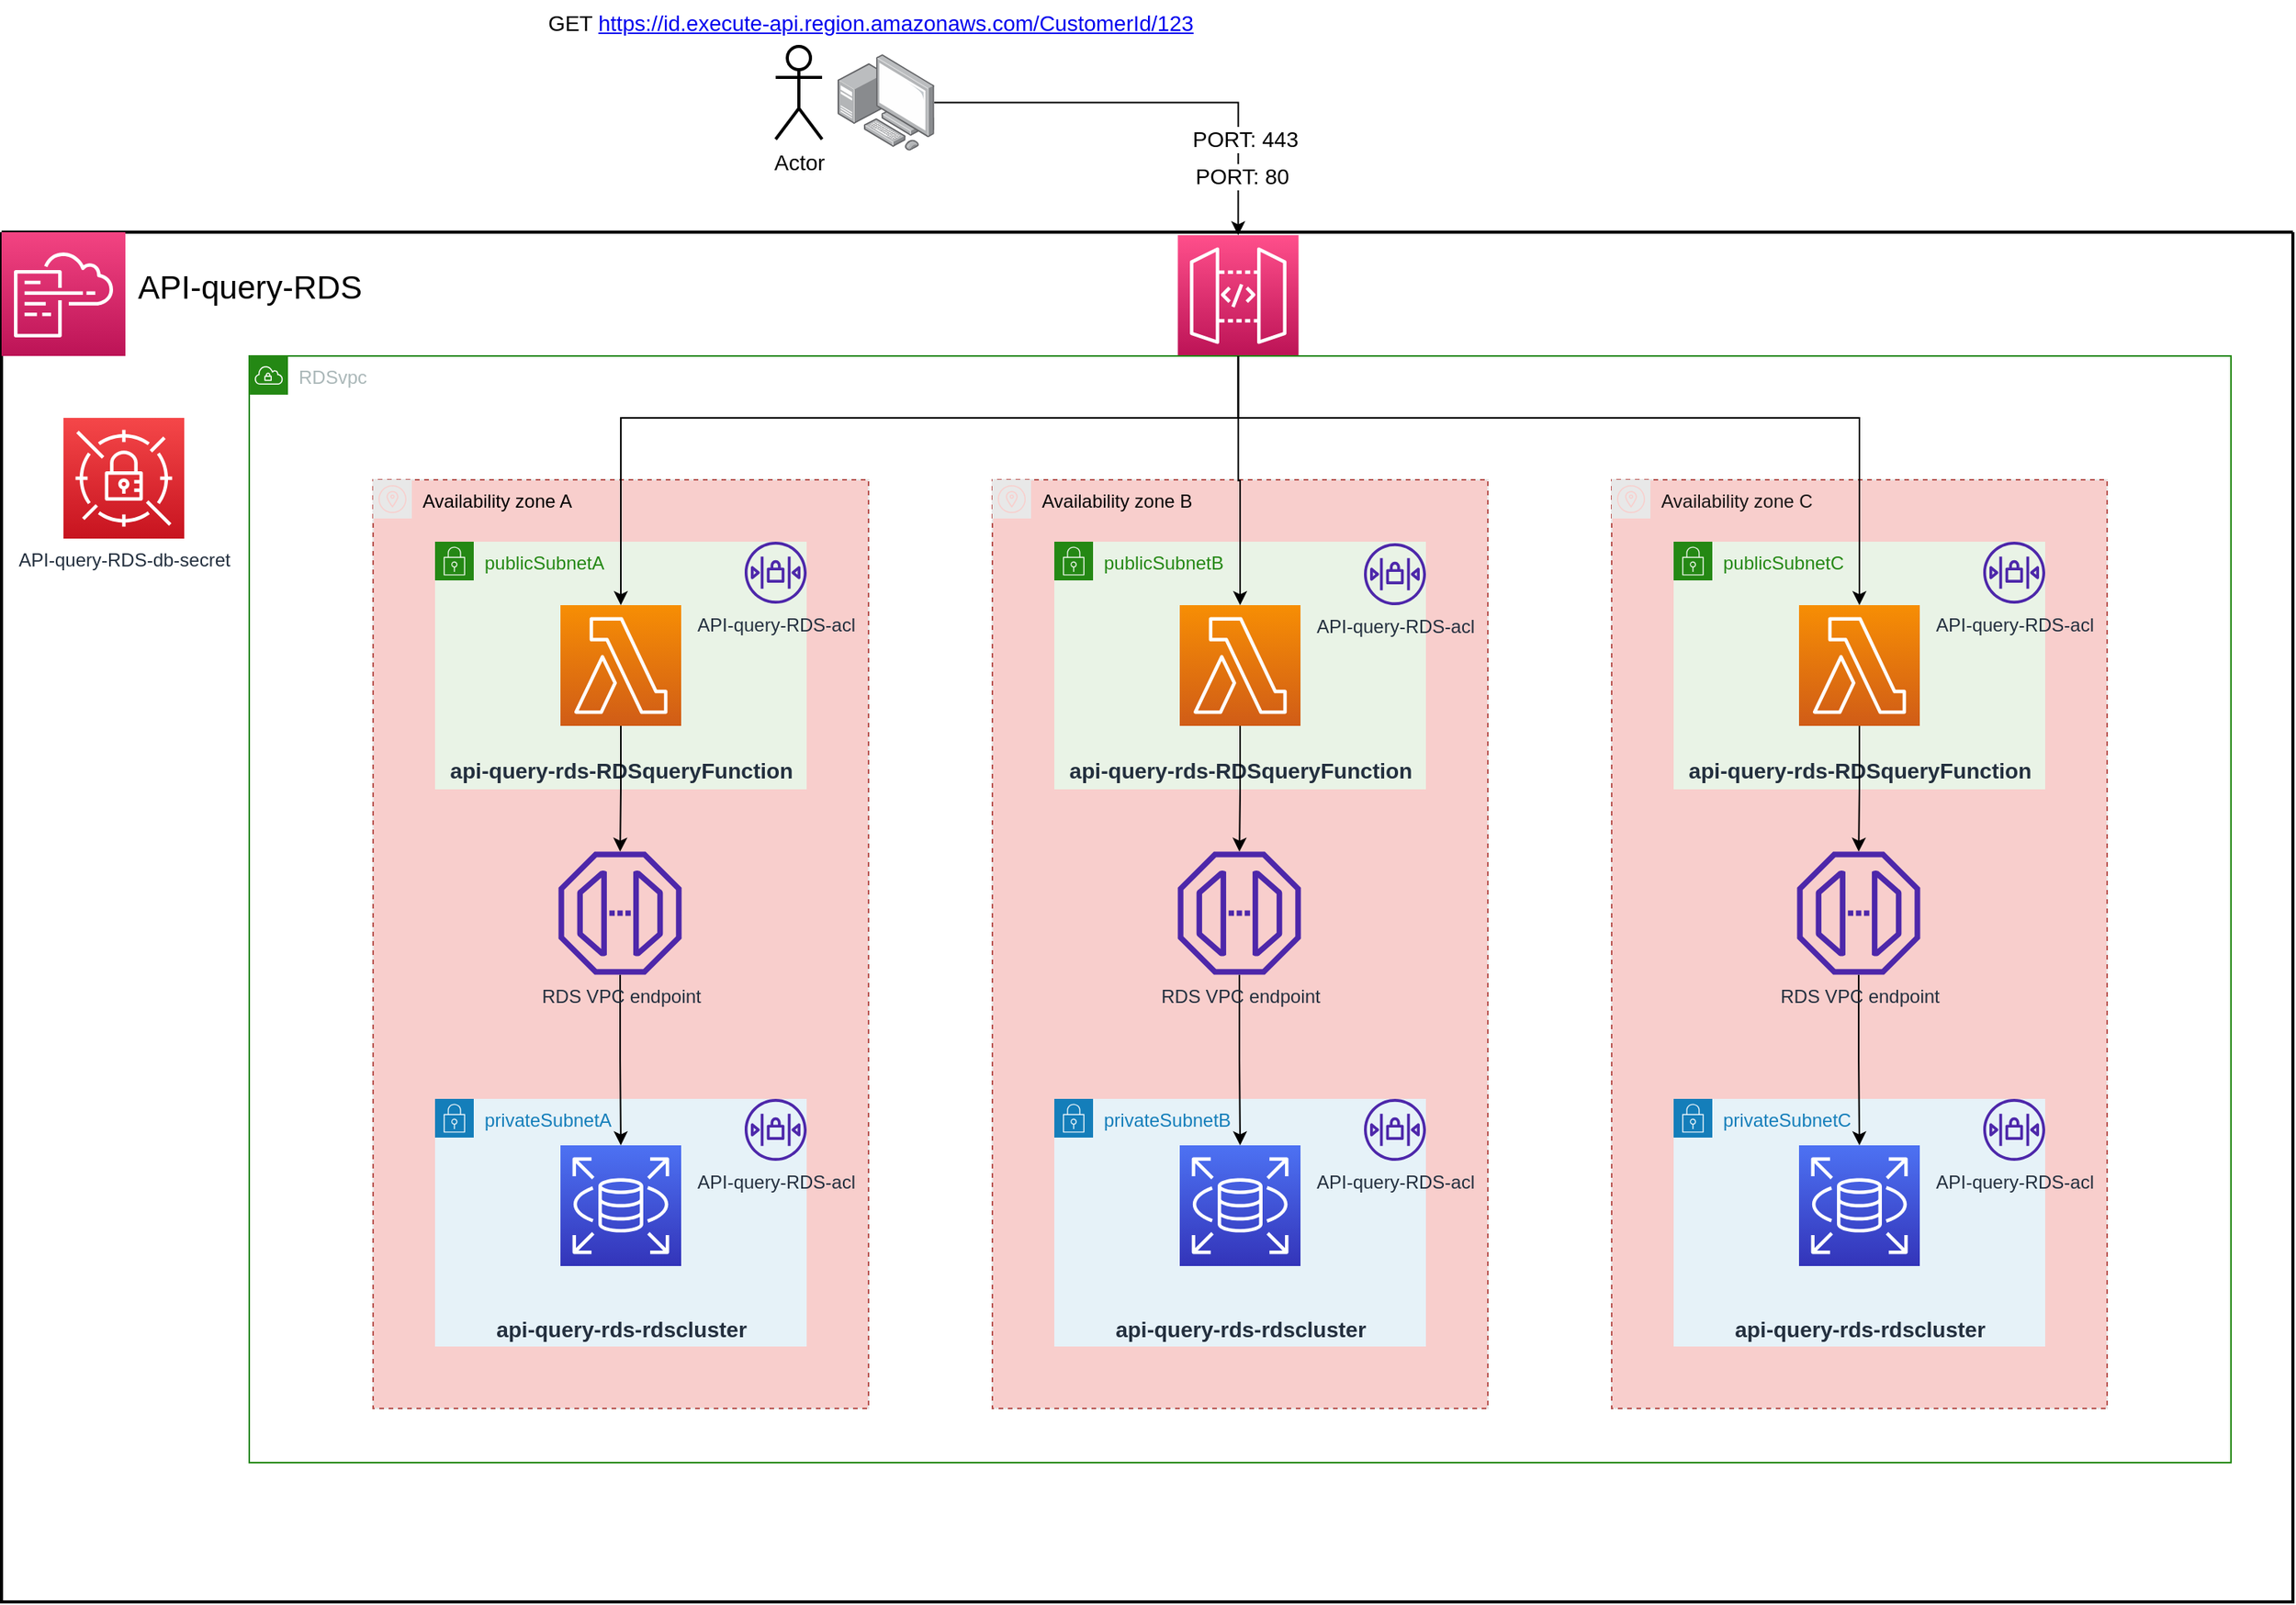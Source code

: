 <mxfile>
    <diagram id="lAhoLsws2dFC16KKOQso" name="Page-1">
        <mxGraphModel dx="2621" dy="1152" grid="1" gridSize="10" guides="1" tooltips="1" connect="1" arrows="1" fold="1" page="1" pageScale="1" pageWidth="827" pageHeight="1169" math="0" shadow="0">
            <root>
                <mxCell id="0"/>
                <mxCell id="1" parent="0"/>
                <mxCell id="jZmfntavqLaVElsqj-90-3" value="" style="points=[];aspect=fixed;html=1;align=center;shadow=0;dashed=0;image;image=img/lib/allied_telesis/computer_and_terminals/Personal_Computer_with_Server.svg;container=0;" parent="1" vertex="1">
                    <mxGeometry x="-180" y="85" width="62.4" height="62.4" as="geometry"/>
                </mxCell>
                <mxCell id="jZmfntavqLaVElsqj-90-4" value="" style="swimlane;startSize=0;strokeWidth=2;container=0;" parent="1" vertex="1">
                    <mxGeometry x="-720" y="200" width="1480" height="885" as="geometry"/>
                </mxCell>
                <mxCell id="jZmfntavqLaVElsqj-90-33" value="" style="sketch=0;points=[[0,0,0],[0.25,0,0],[0.5,0,0],[0.75,0,0],[1,0,0],[0,1,0],[0.25,1,0],[0.5,1,0],[0.75,1,0],[1,1,0],[0,0.25,0],[0,0.5,0],[0,0.75,0],[1,0.25,0],[1,0.5,0],[1,0.75,0]];outlineConnect=0;fontColor=#232F3E;gradientColor=#FF4F8B;gradientDirection=north;fillColor=#BC1356;strokeColor=#ffffff;dashed=0;verticalLabelPosition=bottom;verticalAlign=top;align=center;html=1;fontSize=12;fontStyle=0;aspect=fixed;shape=mxgraph.aws4.resourceIcon;resIcon=mxgraph.aws4.api_gateway;container=0;" parent="jZmfntavqLaVElsqj-90-4" vertex="1">
                    <mxGeometry x="759.75" y="2" width="78" height="78" as="geometry"/>
                </mxCell>
                <mxCell id="jZmfntavqLaVElsqj-90-78" value="API-query-RDS-db-secret" style="sketch=0;points=[[0,0,0],[0.25,0,0],[0.5,0,0],[0.75,0,0],[1,0,0],[0,1,0],[0.25,1,0],[0.5,1,0],[0.75,1,0],[1,1,0],[0,0.25,0],[0,0.5,0],[0,0.75,0],[1,0.25,0],[1,0.5,0],[1,0.75,0]];outlineConnect=0;fontColor=#232F3E;gradientColor=#F54749;gradientDirection=north;fillColor=#C7131F;strokeColor=#ffffff;dashed=0;verticalLabelPosition=bottom;verticalAlign=top;align=center;html=1;fontSize=12;fontStyle=0;aspect=fixed;shape=mxgraph.aws4.resourceIcon;resIcon=mxgraph.aws4.secrets_manager;" parent="jZmfntavqLaVElsqj-90-4" vertex="1">
                    <mxGeometry x="40" y="120" width="78" height="78" as="geometry"/>
                </mxCell>
                <mxCell id="jZmfntavqLaVElsqj-90-1" style="edgeStyle=orthogonalEdgeStyle;rounded=0;orthogonalLoop=1;jettySize=auto;html=1;entryX=0.5;entryY=0;entryDx=0;entryDy=0;entryPerimeter=0;fontSize=14;" parent="1" source="jZmfntavqLaVElsqj-90-3" target="jZmfntavqLaVElsqj-90-33" edge="1">
                    <mxGeometry relative="1" as="geometry">
                        <Array as="points">
                            <mxPoint x="79" y="116"/>
                        </Array>
                        <mxPoint y="365" as="targetPoint"/>
                    </mxGeometry>
                </mxCell>
                <mxCell id="jZmfntavqLaVElsqj-90-2" value="PORT: 80" style="edgeLabel;html=1;align=center;verticalAlign=middle;resizable=0;points=[];fontSize=14;container=0;" parent="jZmfntavqLaVElsqj-90-1" vertex="1" connectable="0">
                    <mxGeometry x="0.728" y="2" relative="1" as="geometry">
                        <mxPoint as="offset"/>
                    </mxGeometry>
                </mxCell>
                <mxCell id="jZmfntavqLaVElsqj-90-30" value="GET &lt;a href=&quot;https://520kgv5dt9.execute-api.eu-west-2.amazonaws.com/CustomerId/123&quot;&gt;https://id.execute-api.region.amazonaws.com/CustomerId/123&lt;/a&gt;" style="text;html=1;align=center;verticalAlign=middle;resizable=0;points=[];autosize=1;strokeColor=none;fillColor=none;fontSize=14;container=0;" parent="1" vertex="1">
                    <mxGeometry x="-378.8" y="50" width="440" height="30" as="geometry"/>
                </mxCell>
                <mxCell id="jZmfntavqLaVElsqj-90-31" value="Actor" style="shape=umlActor;verticalLabelPosition=bottom;verticalAlign=top;html=1;outlineConnect=0;strokeWidth=2;fontSize=14;container=0;" parent="1" vertex="1">
                    <mxGeometry x="-220" y="80" width="30" height="60" as="geometry"/>
                </mxCell>
                <mxCell id="jZmfntavqLaVElsqj-90-35" value="PORT: 443" style="edgeLabel;html=1;align=center;verticalAlign=middle;resizable=0;points=[];fontSize=14;container=0;" parent="1" vertex="1" connectable="0">
                    <mxGeometry x="20" y="147.4" as="geometry">
                        <mxPoint x="63" y="-8" as="offset"/>
                    </mxGeometry>
                </mxCell>
                <mxCell id="jZmfntavqLaVElsqj-90-5" value="RDSvpc" style="points=[[0,0],[0.25,0],[0.5,0],[0.75,0],[1,0],[1,0.25],[1,0.5],[1,0.75],[1,1],[0.75,1],[0.5,1],[0.25,1],[0,1],[0,0.75],[0,0.5],[0,0.25]];outlineConnect=0;gradientColor=none;html=1;whiteSpace=wrap;fontSize=12;fontStyle=0;container=0;pointerEvents=0;collapsible=0;recursiveResize=0;shape=mxgraph.aws4.group;grIcon=mxgraph.aws4.group_vpc;strokeColor=#248814;fillColor=none;verticalAlign=top;align=left;spacingLeft=30;fontColor=#AAB7B8;dashed=0;" parent="1" vertex="1">
                    <mxGeometry x="-560" y="280" width="1280" height="715" as="geometry"/>
                </mxCell>
                <mxCell id="jZmfntavqLaVElsqj-90-28" value="API-query-RDS" style="text;html=1;align=center;verticalAlign=middle;resizable=0;points=[];autosize=1;strokeColor=none;fillColor=none;fontSize=21;container=0;" parent="1" vertex="1">
                    <mxGeometry x="-645" y="215" width="170" height="40" as="geometry"/>
                </mxCell>
                <mxCell id="jZmfntavqLaVElsqj-90-29" value="" style="sketch=0;points=[[0,0,0],[0.25,0,0],[0.5,0,0],[0.75,0,0],[1,0,0],[0,1,0],[0.25,1,0],[0.5,1,0],[0.75,1,0],[1,1,0],[0,0.25,0],[0,0.5,0],[0,0.75,0],[1,0.25,0],[1,0.5,0],[1,0.75,0]];points=[[0,0,0],[0.25,0,0],[0.5,0,0],[0.75,0,0],[1,0,0],[0,1,0],[0.25,1,0],[0.5,1,0],[0.75,1,0],[1,1,0],[0,0.25,0],[0,0.5,0],[0,0.75,0],[1,0.25,0],[1,0.5,0],[1,0.75,0]];outlineConnect=0;fontColor=#232F3E;gradientColor=#F34482;gradientDirection=north;fillColor=#BC1356;strokeColor=#ffffff;dashed=0;verticalLabelPosition=bottom;verticalAlign=top;align=center;html=1;fontSize=12;fontStyle=0;aspect=fixed;shape=mxgraph.aws4.resourceIcon;resIcon=mxgraph.aws4.cloudformation;container=0;" parent="1" vertex="1">
                    <mxGeometry x="-720" y="200" width="80" height="80" as="geometry"/>
                </mxCell>
                <mxCell id="jZmfntavqLaVElsqj-90-79" value="" style="group;fillColor=#f8cecc;strokeColor=#b85450;" parent="1" vertex="1" connectable="0">
                    <mxGeometry x="320" y="360" width="320" height="600" as="geometry"/>
                </mxCell>
                <mxCell id="jZmfntavqLaVElsqj-90-62" value="&lt;font color=&quot;#181616&quot;&gt;Availability zone C&lt;/font&gt;" style="sketch=0;outlineConnect=0;gradientColor=none;html=1;whiteSpace=wrap;fontSize=12;fontStyle=0;shape=mxgraph.aws4.group;grIcon=mxgraph.aws4.group_availability_zone;strokeColor=#E8E8E8;fillColor=none;verticalAlign=top;align=left;spacingLeft=30;fontColor=#E8E8E8;dashed=1;container=0;" parent="jZmfntavqLaVElsqj-90-79" vertex="1">
                    <mxGeometry width="320" height="600" as="geometry"/>
                </mxCell>
                <mxCell id="jZmfntavqLaVElsqj-90-63" value="privateSubnetC" style="points=[[0,0],[0.25,0],[0.5,0],[0.75,0],[1,0],[1,0.25],[1,0.5],[1,0.75],[1,1],[0.75,1],[0.5,1],[0.25,1],[0,1],[0,0.75],[0,0.5],[0,0.25]];outlineConnect=0;gradientColor=none;html=1;whiteSpace=wrap;fontSize=12;fontStyle=0;container=0;pointerEvents=0;collapsible=0;recursiveResize=0;shape=mxgraph.aws4.group;grIcon=mxgraph.aws4.group_security_group;grStroke=0;strokeColor=#147EBA;fillColor=#E6F2F8;verticalAlign=top;align=left;spacingLeft=30;fontColor=#147EBA;dashed=0;" parent="jZmfntavqLaVElsqj-90-79" vertex="1">
                    <mxGeometry x="40" y="400" width="240" height="160" as="geometry"/>
                </mxCell>
                <mxCell id="jZmfntavqLaVElsqj-90-64" value="publicSubnetC" style="points=[[0,0],[0.25,0],[0.5,0],[0.75,0],[1,0],[1,0.25],[1,0.5],[1,0.75],[1,1],[0.75,1],[0.5,1],[0.25,1],[0,1],[0,0.75],[0,0.5],[0,0.25]];outlineConnect=0;gradientColor=none;html=1;whiteSpace=wrap;fontSize=12;fontStyle=0;container=0;pointerEvents=0;collapsible=0;recursiveResize=0;shape=mxgraph.aws4.group;grIcon=mxgraph.aws4.group_security_group;grStroke=0;strokeColor=#248814;fillColor=#E9F3E6;verticalAlign=top;align=left;spacingLeft=30;fontColor=#248814;dashed=0;" parent="jZmfntavqLaVElsqj-90-79" vertex="1">
                    <mxGeometry x="40" y="40" width="240" height="160" as="geometry"/>
                </mxCell>
                <mxCell id="jZmfntavqLaVElsqj-90-66" value="&lt;h3 class=&quot;awsui_root_18wu0_1tu1m_93 awsui_box_18wu0_1tu1m_207 awsui_h3-variant_18wu0_1tu1m_211 awsui_p-horizontal-s_18wu0_1tu1m_612 awsui_p-vertical-n_18wu0_1tu1m_511 awsui_color-default_18wu0_1tu1m_207 awsui_font-size-default_18wu0_1tu1m_223 awsui_font-weight-default_18wu0_1tu1m_263&quot;&gt;api-query-rds-RDSqueryFunction&lt;/h3&gt;" style="sketch=0;points=[[0,0,0],[0.25,0,0],[0.5,0,0],[0.75,0,0],[1,0,0],[0,1,0],[0.25,1,0],[0.5,1,0],[0.75,1,0],[1,1,0],[0,0.25,0],[0,0.5,0],[0,0.75,0],[1,0.25,0],[1,0.5,0],[1,0.75,0]];outlineConnect=0;fontColor=#232F3E;gradientColor=#F78E04;gradientDirection=north;fillColor=#D05C17;strokeColor=#ffffff;dashed=0;verticalLabelPosition=bottom;verticalAlign=top;align=center;html=1;fontSize=12;fontStyle=0;aspect=fixed;shape=mxgraph.aws4.resourceIcon;resIcon=mxgraph.aws4.lambda;" parent="jZmfntavqLaVElsqj-90-79" vertex="1">
                    <mxGeometry x="121" y="81" width="78" height="78" as="geometry"/>
                </mxCell>
                <mxCell id="jZmfntavqLaVElsqj-90-67" value="&lt;font style=&quot;font-size: 14px;&quot;&gt;&lt;br&gt;&lt;/font&gt;&lt;h1 style=&quot;font-size: 14px;&quot;&gt;&lt;font style=&quot;font-size: 14px;&quot;&gt;api-query-rds-rdscluster&lt;/font&gt;&lt;/h1&gt;&lt;font style=&quot;font-size: 14px;&quot;&gt;&lt;font style=&quot;font-size: 14px;&quot;&gt;&lt;br&gt;&lt;/font&gt;&lt;br&gt;&lt;/font&gt;" style="sketch=0;points=[[0,0,0],[0.25,0,0],[0.5,0,0],[0.75,0,0],[1,0,0],[0,1,0],[0.25,1,0],[0.5,1,0],[0.75,1,0],[1,1,0],[0,0.25,0],[0,0.5,0],[0,0.75,0],[1,0.25,0],[1,0.5,0],[1,0.75,0]];outlineConnect=0;fontColor=#232F3E;gradientColor=#4D72F3;gradientDirection=north;fillColor=#3334B9;strokeColor=#ffffff;dashed=0;verticalLabelPosition=bottom;verticalAlign=top;align=center;html=1;fontSize=12;fontStyle=0;aspect=fixed;shape=mxgraph.aws4.resourceIcon;resIcon=mxgraph.aws4.rds;" parent="jZmfntavqLaVElsqj-90-79" vertex="1">
                    <mxGeometry x="121" y="430" width="78" height="78" as="geometry"/>
                </mxCell>
                <mxCell id="jZmfntavqLaVElsqj-90-68" style="edgeStyle=orthogonalEdgeStyle;rounded=0;orthogonalLoop=1;jettySize=auto;html=1;entryX=0.5;entryY=0;entryDx=0;entryDy=0;entryPerimeter=0;fontSize=14;" parent="jZmfntavqLaVElsqj-90-79" source="jZmfntavqLaVElsqj-90-69" target="jZmfntavqLaVElsqj-90-67" edge="1">
                    <mxGeometry relative="1" as="geometry"/>
                </mxCell>
                <mxCell id="jZmfntavqLaVElsqj-90-69" value="RDS VPC endpoint" style="sketch=0;outlineConnect=0;fontColor=#232F3E;gradientColor=none;fillColor=#4D27AA;strokeColor=none;dashed=0;verticalLabelPosition=bottom;verticalAlign=top;align=center;html=1;fontSize=12;fontStyle=0;aspect=fixed;pointerEvents=1;shape=mxgraph.aws4.endpoint;" parent="jZmfntavqLaVElsqj-90-79" vertex="1">
                    <mxGeometry x="119.75" y="240.25" width="79.5" height="79.5" as="geometry"/>
                </mxCell>
                <mxCell id="jZmfntavqLaVElsqj-90-65" style="edgeStyle=orthogonalEdgeStyle;rounded=0;orthogonalLoop=1;jettySize=auto;html=1;fontSize=14;" parent="jZmfntavqLaVElsqj-90-79" source="jZmfntavqLaVElsqj-90-66" target="jZmfntavqLaVElsqj-90-69" edge="1">
                    <mxGeometry relative="1" as="geometry"/>
                </mxCell>
                <mxCell id="jZmfntavqLaVElsqj-90-74" value="API-query-RDS-acl" style="sketch=0;outlineConnect=0;fontColor=#232F3E;gradientColor=none;fillColor=#4D27AA;strokeColor=none;dashed=0;verticalLabelPosition=bottom;verticalAlign=top;align=center;html=1;fontSize=12;fontStyle=0;aspect=fixed;pointerEvents=1;shape=mxgraph.aws4.network_access_control_list;" parent="jZmfntavqLaVElsqj-90-79" vertex="1">
                    <mxGeometry x="240" y="40" width="40" height="40" as="geometry"/>
                </mxCell>
                <mxCell id="jZmfntavqLaVElsqj-90-76" value="API-query-RDS-acl" style="sketch=0;outlineConnect=0;fontColor=#232F3E;gradientColor=none;fillColor=#4D27AA;strokeColor=none;dashed=0;verticalLabelPosition=bottom;verticalAlign=top;align=center;html=1;fontSize=12;fontStyle=0;aspect=fixed;pointerEvents=1;shape=mxgraph.aws4.network_access_control_list;" parent="jZmfntavqLaVElsqj-90-79" vertex="1">
                    <mxGeometry x="240" y="400" width="40" height="40" as="geometry"/>
                </mxCell>
                <mxCell id="jZmfntavqLaVElsqj-90-80" value="" style="group;fillColor=#f8cecc;strokeColor=#b85450;" parent="1" vertex="1" connectable="0">
                    <mxGeometry x="-80" y="360" width="320" height="600" as="geometry"/>
                </mxCell>
                <mxCell id="jZmfntavqLaVElsqj-90-46" value="&lt;font color=&quot;#080808&quot;&gt;Availability zone B&lt;/font&gt;" style="sketch=0;outlineConnect=0;gradientColor=none;html=1;whiteSpace=wrap;fontSize=12;fontStyle=0;shape=mxgraph.aws4.group;grIcon=mxgraph.aws4.group_availability_zone;strokeColor=#E8E8E8;fillColor=none;verticalAlign=top;align=left;spacingLeft=30;fontColor=#E8E8E8;dashed=1;container=0;" parent="jZmfntavqLaVElsqj-90-80" vertex="1">
                    <mxGeometry width="320" height="600" as="geometry"/>
                </mxCell>
                <mxCell id="jZmfntavqLaVElsqj-90-47" value="privateSubnetB" style="points=[[0,0],[0.25,0],[0.5,0],[0.75,0],[1,0],[1,0.25],[1,0.5],[1,0.75],[1,1],[0.75,1],[0.5,1],[0.25,1],[0,1],[0,0.75],[0,0.5],[0,0.25]];outlineConnect=0;gradientColor=none;html=1;whiteSpace=wrap;fontSize=12;fontStyle=0;container=0;pointerEvents=0;collapsible=0;recursiveResize=0;shape=mxgraph.aws4.group;grIcon=mxgraph.aws4.group_security_group;grStroke=0;strokeColor=#147EBA;fillColor=#E6F2F8;verticalAlign=top;align=left;spacingLeft=30;fontColor=#147EBA;dashed=0;" parent="jZmfntavqLaVElsqj-90-80" vertex="1">
                    <mxGeometry x="40" y="400" width="240" height="160" as="geometry"/>
                </mxCell>
                <mxCell id="jZmfntavqLaVElsqj-90-48" value="publicSubnetB" style="points=[[0,0],[0.25,0],[0.5,0],[0.75,0],[1,0],[1,0.25],[1,0.5],[1,0.75],[1,1],[0.75,1],[0.5,1],[0.25,1],[0,1],[0,0.75],[0,0.5],[0,0.25]];outlineConnect=0;gradientColor=none;html=1;whiteSpace=wrap;fontSize=12;fontStyle=0;container=0;pointerEvents=0;collapsible=0;recursiveResize=0;shape=mxgraph.aws4.group;grIcon=mxgraph.aws4.group_security_group;grStroke=0;strokeColor=#248814;fillColor=#E9F3E6;verticalAlign=top;align=left;spacingLeft=30;fontColor=#248814;dashed=0;" parent="jZmfntavqLaVElsqj-90-80" vertex="1">
                    <mxGeometry x="40" y="40" width="240" height="160" as="geometry"/>
                </mxCell>
                <mxCell id="jZmfntavqLaVElsqj-90-50" value="&lt;h3 class=&quot;awsui_root_18wu0_1tu1m_93 awsui_box_18wu0_1tu1m_207 awsui_h3-variant_18wu0_1tu1m_211 awsui_p-horizontal-s_18wu0_1tu1m_612 awsui_p-vertical-n_18wu0_1tu1m_511 awsui_color-default_18wu0_1tu1m_207 awsui_font-size-default_18wu0_1tu1m_223 awsui_font-weight-default_18wu0_1tu1m_263&quot;&gt;api-query-rds-RDSqueryFunction&lt;/h3&gt;" style="sketch=0;points=[[0,0,0],[0.25,0,0],[0.5,0,0],[0.75,0,0],[1,0,0],[0,1,0],[0.25,1,0],[0.5,1,0],[0.75,1,0],[1,1,0],[0,0.25,0],[0,0.5,0],[0,0.75,0],[1,0.25,0],[1,0.5,0],[1,0.75,0]];outlineConnect=0;fontColor=#232F3E;gradientColor=#F78E04;gradientDirection=north;fillColor=#D05C17;strokeColor=#ffffff;dashed=0;verticalLabelPosition=bottom;verticalAlign=top;align=center;html=1;fontSize=12;fontStyle=0;aspect=fixed;shape=mxgraph.aws4.resourceIcon;resIcon=mxgraph.aws4.lambda;" parent="jZmfntavqLaVElsqj-90-80" vertex="1">
                    <mxGeometry x="121" y="81" width="78" height="78" as="geometry"/>
                </mxCell>
                <mxCell id="jZmfntavqLaVElsqj-90-51" value="&lt;font style=&quot;font-size: 14px;&quot;&gt;&lt;br&gt;&lt;/font&gt;&lt;h1 style=&quot;font-size: 14px;&quot;&gt;&lt;font style=&quot;font-size: 14px;&quot;&gt;api-query-rds-rdscluster&lt;/font&gt;&lt;/h1&gt;&lt;font style=&quot;font-size: 14px;&quot;&gt;&lt;font style=&quot;font-size: 14px;&quot;&gt;&lt;br&gt;&lt;/font&gt;&lt;br&gt;&lt;/font&gt;" style="sketch=0;points=[[0,0,0],[0.25,0,0],[0.5,0,0],[0.75,0,0],[1,0,0],[0,1,0],[0.25,1,0],[0.5,1,0],[0.75,1,0],[1,1,0],[0,0.25,0],[0,0.5,0],[0,0.75,0],[1,0.25,0],[1,0.5,0],[1,0.75,0]];outlineConnect=0;fontColor=#232F3E;gradientColor=#4D72F3;gradientDirection=north;fillColor=#3334B9;strokeColor=#ffffff;dashed=0;verticalLabelPosition=bottom;verticalAlign=top;align=center;html=1;fontSize=12;fontStyle=0;aspect=fixed;shape=mxgraph.aws4.resourceIcon;resIcon=mxgraph.aws4.rds;" parent="jZmfntavqLaVElsqj-90-80" vertex="1">
                    <mxGeometry x="121" y="430" width="78" height="78" as="geometry"/>
                </mxCell>
                <mxCell id="jZmfntavqLaVElsqj-90-52" style="edgeStyle=orthogonalEdgeStyle;rounded=0;orthogonalLoop=1;jettySize=auto;html=1;entryX=0.5;entryY=0;entryDx=0;entryDy=0;entryPerimeter=0;fontSize=14;" parent="jZmfntavqLaVElsqj-90-80" source="jZmfntavqLaVElsqj-90-53" target="jZmfntavqLaVElsqj-90-51" edge="1">
                    <mxGeometry relative="1" as="geometry"/>
                </mxCell>
                <mxCell id="jZmfntavqLaVElsqj-90-53" value="RDS VPC endpoint" style="sketch=0;outlineConnect=0;fontColor=#232F3E;gradientColor=none;fillColor=#4D27AA;strokeColor=none;dashed=0;verticalLabelPosition=bottom;verticalAlign=top;align=center;html=1;fontSize=12;fontStyle=0;aspect=fixed;pointerEvents=1;shape=mxgraph.aws4.endpoint;" parent="jZmfntavqLaVElsqj-90-80" vertex="1">
                    <mxGeometry x="119.75" y="240.25" width="79.5" height="79.5" as="geometry"/>
                </mxCell>
                <mxCell id="jZmfntavqLaVElsqj-90-49" style="edgeStyle=orthogonalEdgeStyle;rounded=0;orthogonalLoop=1;jettySize=auto;html=1;fontSize=14;" parent="jZmfntavqLaVElsqj-90-80" source="jZmfntavqLaVElsqj-90-50" target="jZmfntavqLaVElsqj-90-53" edge="1">
                    <mxGeometry relative="1" as="geometry"/>
                </mxCell>
                <mxCell id="jZmfntavqLaVElsqj-90-75" value="API-query-RDS-acl" style="sketch=0;outlineConnect=0;fontColor=#232F3E;gradientColor=none;fillColor=#4D27AA;strokeColor=none;dashed=0;verticalLabelPosition=bottom;verticalAlign=top;align=center;html=1;fontSize=12;fontStyle=0;aspect=fixed;pointerEvents=1;shape=mxgraph.aws4.network_access_control_list;" parent="jZmfntavqLaVElsqj-90-80" vertex="1">
                    <mxGeometry x="240" y="41" width="40" height="40" as="geometry"/>
                </mxCell>
                <mxCell id="jZmfntavqLaVElsqj-90-77" value="API-query-RDS-acl" style="sketch=0;outlineConnect=0;fontColor=#232F3E;gradientColor=none;fillColor=#4D27AA;strokeColor=none;dashed=0;verticalLabelPosition=bottom;verticalAlign=top;align=center;html=1;fontSize=12;fontStyle=0;aspect=fixed;pointerEvents=1;shape=mxgraph.aws4.network_access_control_list;" parent="jZmfntavqLaVElsqj-90-80" vertex="1">
                    <mxGeometry x="240" y="400" width="40" height="40" as="geometry"/>
                </mxCell>
                <mxCell id="jZmfntavqLaVElsqj-90-81" value="" style="group;fillColor=#f8cecc;strokeColor=#b85450;" parent="1" vertex="1" connectable="0">
                    <mxGeometry x="-480" y="360" width="320" height="600" as="geometry"/>
                </mxCell>
                <mxCell id="jZmfntavqLaVElsqj-90-36" value="&lt;font color=&quot;#000000&quot;&gt;Availability zone A&lt;/font&gt;" style="sketch=0;outlineConnect=0;gradientColor=none;html=1;whiteSpace=wrap;fontSize=12;fontStyle=0;shape=mxgraph.aws4.group;grIcon=mxgraph.aws4.group_availability_zone;strokeColor=#E8E8E8;fillColor=none;verticalAlign=top;align=left;spacingLeft=30;fontColor=#E8E8E8;dashed=1;container=0;" parent="jZmfntavqLaVElsqj-90-81" vertex="1">
                    <mxGeometry width="320" height="600" as="geometry"/>
                </mxCell>
                <mxCell id="jZmfntavqLaVElsqj-90-38" value="privateSubnetA" style="points=[[0,0],[0.25,0],[0.5,0],[0.75,0],[1,0],[1,0.25],[1,0.5],[1,0.75],[1,1],[0.75,1],[0.5,1],[0.25,1],[0,1],[0,0.75],[0,0.5],[0,0.25]];outlineConnect=0;gradientColor=none;html=1;whiteSpace=wrap;fontSize=12;fontStyle=0;container=0;pointerEvents=0;collapsible=0;recursiveResize=0;shape=mxgraph.aws4.group;grIcon=mxgraph.aws4.group_security_group;grStroke=0;strokeColor=#147EBA;fillColor=#E6F2F8;verticalAlign=top;align=left;spacingLeft=30;fontColor=#147EBA;dashed=0;" parent="jZmfntavqLaVElsqj-90-81" vertex="1">
                    <mxGeometry x="40" y="400" width="240" height="160" as="geometry"/>
                </mxCell>
                <mxCell id="jZmfntavqLaVElsqj-90-37" value="publicSubnetA" style="points=[[0,0],[0.25,0],[0.5,0],[0.75,0],[1,0],[1,0.25],[1,0.5],[1,0.75],[1,1],[0.75,1],[0.5,1],[0.25,1],[0,1],[0,0.75],[0,0.5],[0,0.25]];outlineConnect=0;gradientColor=none;html=1;whiteSpace=wrap;fontSize=12;fontStyle=0;container=0;pointerEvents=0;collapsible=0;recursiveResize=0;shape=mxgraph.aws4.group;grIcon=mxgraph.aws4.group_security_group;grStroke=0;strokeColor=#248814;fillColor=#E9F3E6;verticalAlign=top;align=left;spacingLeft=30;fontColor=#248814;dashed=0;" parent="jZmfntavqLaVElsqj-90-81" vertex="1">
                    <mxGeometry x="40" y="40" width="240" height="160" as="geometry"/>
                </mxCell>
                <mxCell id="jZmfntavqLaVElsqj-90-40" value="&lt;h3 class=&quot;awsui_root_18wu0_1tu1m_93 awsui_box_18wu0_1tu1m_207 awsui_h3-variant_18wu0_1tu1m_211 awsui_p-horizontal-s_18wu0_1tu1m_612 awsui_p-vertical-n_18wu0_1tu1m_511 awsui_color-default_18wu0_1tu1m_207 awsui_font-size-default_18wu0_1tu1m_223 awsui_font-weight-default_18wu0_1tu1m_263&quot;&gt;api-query-rds-RDSqueryFunction&lt;/h3&gt;" style="sketch=0;points=[[0,0,0],[0.25,0,0],[0.5,0,0],[0.75,0,0],[1,0,0],[0,1,0],[0.25,1,0],[0.5,1,0],[0.75,1,0],[1,1,0],[0,0.25,0],[0,0.5,0],[0,0.75,0],[1,0.25,0],[1,0.5,0],[1,0.75,0]];outlineConnect=0;fontColor=#232F3E;gradientColor=#F78E04;gradientDirection=north;fillColor=#D05C17;strokeColor=#ffffff;dashed=0;verticalLabelPosition=bottom;verticalAlign=top;align=center;html=1;fontSize=12;fontStyle=0;aspect=fixed;shape=mxgraph.aws4.resourceIcon;resIcon=mxgraph.aws4.lambda;" parent="jZmfntavqLaVElsqj-90-81" vertex="1">
                    <mxGeometry x="121" y="81" width="78" height="78" as="geometry"/>
                </mxCell>
                <mxCell id="jZmfntavqLaVElsqj-90-41" value="&lt;font style=&quot;font-size: 14px;&quot;&gt;&lt;br&gt;&lt;/font&gt;&lt;h1 style=&quot;font-size: 14px;&quot;&gt;&lt;font style=&quot;font-size: 14px;&quot;&gt;api-query-rds-rdscluster&lt;/font&gt;&lt;/h1&gt;&lt;font style=&quot;font-size: 14px;&quot;&gt;&lt;font style=&quot;font-size: 14px;&quot;&gt;&lt;br&gt;&lt;/font&gt;&lt;br&gt;&lt;/font&gt;" style="sketch=0;points=[[0,0,0],[0.25,0,0],[0.5,0,0],[0.75,0,0],[1,0,0],[0,1,0],[0.25,1,0],[0.5,1,0],[0.75,1,0],[1,1,0],[0,0.25,0],[0,0.5,0],[0,0.75,0],[1,0.25,0],[1,0.5,0],[1,0.75,0]];outlineConnect=0;fontColor=#232F3E;gradientColor=#4D72F3;gradientDirection=north;fillColor=#3334B9;strokeColor=#ffffff;dashed=0;verticalLabelPosition=bottom;verticalAlign=top;align=center;html=1;fontSize=12;fontStyle=0;aspect=fixed;shape=mxgraph.aws4.resourceIcon;resIcon=mxgraph.aws4.rds;" parent="jZmfntavqLaVElsqj-90-81" vertex="1">
                    <mxGeometry x="121" y="430" width="78" height="78" as="geometry"/>
                </mxCell>
                <mxCell id="jZmfntavqLaVElsqj-90-44" style="edgeStyle=orthogonalEdgeStyle;rounded=0;orthogonalLoop=1;jettySize=auto;html=1;entryX=0.5;entryY=0;entryDx=0;entryDy=0;entryPerimeter=0;fontSize=14;" parent="jZmfntavqLaVElsqj-90-81" source="jZmfntavqLaVElsqj-90-42" target="jZmfntavqLaVElsqj-90-41" edge="1">
                    <mxGeometry relative="1" as="geometry"/>
                </mxCell>
                <mxCell id="jZmfntavqLaVElsqj-90-42" value="RDS VPC endpoint" style="sketch=0;outlineConnect=0;fontColor=#232F3E;gradientColor=none;fillColor=#4D27AA;strokeColor=none;dashed=0;verticalLabelPosition=bottom;verticalAlign=top;align=center;html=1;fontSize=12;fontStyle=0;aspect=fixed;pointerEvents=1;shape=mxgraph.aws4.endpoint;" parent="jZmfntavqLaVElsqj-90-81" vertex="1">
                    <mxGeometry x="119.75" y="240.25" width="79.5" height="79.5" as="geometry"/>
                </mxCell>
                <mxCell id="jZmfntavqLaVElsqj-90-43" style="edgeStyle=orthogonalEdgeStyle;rounded=0;orthogonalLoop=1;jettySize=auto;html=1;fontSize=14;" parent="jZmfntavqLaVElsqj-90-81" source="jZmfntavqLaVElsqj-90-40" target="jZmfntavqLaVElsqj-90-42" edge="1">
                    <mxGeometry relative="1" as="geometry"/>
                </mxCell>
                <mxCell id="jZmfntavqLaVElsqj-90-72" value="API-query-RDS-acl" style="sketch=0;outlineConnect=0;fontColor=#232F3E;gradientColor=none;fillColor=#4D27AA;strokeColor=none;dashed=0;verticalLabelPosition=bottom;verticalAlign=top;align=center;html=1;fontSize=12;fontStyle=0;aspect=fixed;pointerEvents=1;shape=mxgraph.aws4.network_access_control_list;" parent="jZmfntavqLaVElsqj-90-81" vertex="1">
                    <mxGeometry x="240" y="40" width="40" height="40" as="geometry"/>
                </mxCell>
                <mxCell id="jZmfntavqLaVElsqj-90-73" value="API-query-RDS-acl" style="sketch=0;outlineConnect=0;fontColor=#232F3E;gradientColor=none;fillColor=#4D27AA;strokeColor=none;dashed=0;verticalLabelPosition=bottom;verticalAlign=top;align=center;html=1;fontSize=12;fontStyle=0;aspect=fixed;pointerEvents=1;shape=mxgraph.aws4.network_access_control_list;" parent="jZmfntavqLaVElsqj-90-81" vertex="1">
                    <mxGeometry x="240" y="400" width="40" height="40" as="geometry"/>
                </mxCell>
                <mxCell id="jZmfntavqLaVElsqj-90-82" style="edgeStyle=orthogonalEdgeStyle;rounded=0;orthogonalLoop=1;jettySize=auto;html=1;entryX=0.5;entryY=0;entryDx=0;entryDy=0;entryPerimeter=0;fontSize=14;" parent="1" source="jZmfntavqLaVElsqj-90-33" target="jZmfntavqLaVElsqj-90-50" edge="1">
                    <mxGeometry relative="1" as="geometry"/>
                </mxCell>
                <mxCell id="jZmfntavqLaVElsqj-90-83" style="edgeStyle=orthogonalEdgeStyle;rounded=0;orthogonalLoop=1;jettySize=auto;html=1;fontSize=14;" parent="1" source="jZmfntavqLaVElsqj-90-33" target="jZmfntavqLaVElsqj-90-66" edge="1">
                    <mxGeometry relative="1" as="geometry">
                        <Array as="points">
                            <mxPoint x="79" y="320"/>
                            <mxPoint x="480" y="320"/>
                        </Array>
                    </mxGeometry>
                </mxCell>
                <mxCell id="jZmfntavqLaVElsqj-90-84" style="edgeStyle=orthogonalEdgeStyle;rounded=0;orthogonalLoop=1;jettySize=auto;html=1;entryX=0.5;entryY=0;entryDx=0;entryDy=0;entryPerimeter=0;fontSize=14;" parent="1" source="jZmfntavqLaVElsqj-90-33" target="jZmfntavqLaVElsqj-90-40" edge="1">
                    <mxGeometry relative="1" as="geometry">
                        <Array as="points">
                            <mxPoint x="79" y="320"/>
                            <mxPoint x="-320" y="320"/>
                        </Array>
                    </mxGeometry>
                </mxCell>
            </root>
        </mxGraphModel>
    </diagram>
</mxfile>